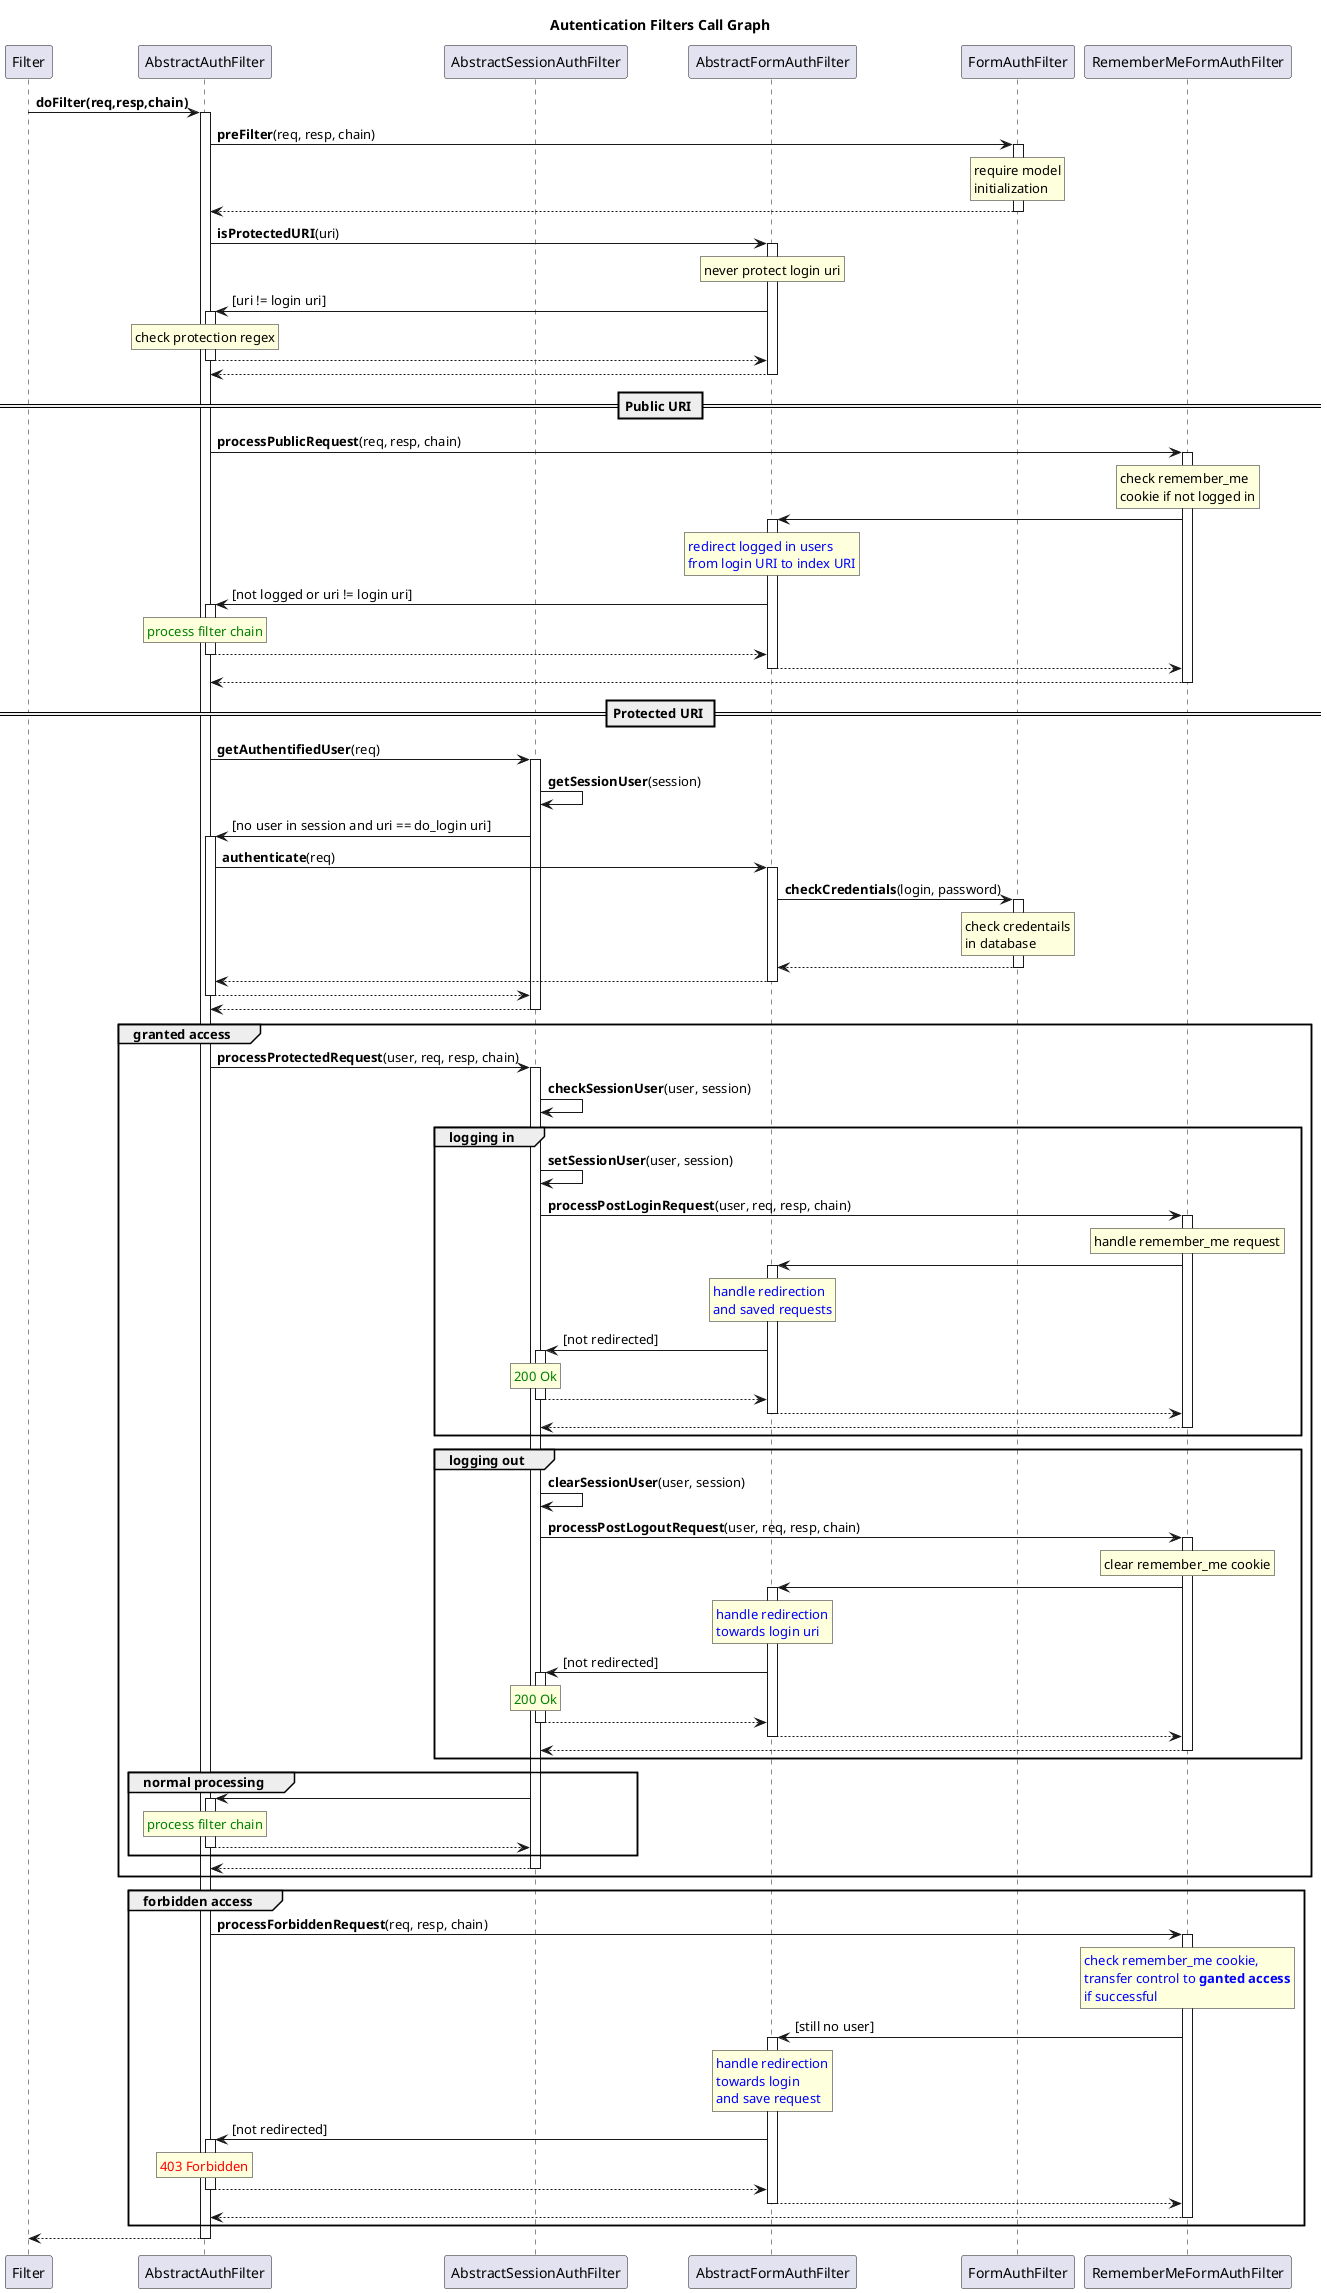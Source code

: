 @startuml
'autonumber
skinparam backgroundColor white
title
	Autentication Filters Call Graph
end title

participant Filter
participant AbstractAuthFilter
participant AbstractSessionAuthFilter
participant AbstractFormAuthFilter
participant FormAuthFilter
participant RememberMeFormAuthFilter

' initial call
Filter -> AbstractAuthFilter ++ : <b>doFilter(req,resp,chain)</b>

  ' pre filter
  AbstractAuthFilter -> FormAuthFilter ++ : <b>preFilter</b>(req, resp, chain)
    rnote over FormAuthFilter : require model\ninitialization
  return
  
  ' is protected
  AbstractAuthFilter -> AbstractFormAuthFilter : <b>isProtectedURI</b>(uri)
    activate AbstractFormAuthFilter
    rnote over AbstractFormAuthFilter : never protect login uri
    AbstractAuthFilter <- AbstractFormAuthFilter ++ : [uri != login uri]
      rnote over AbstractAuthFilter : check protection regex
    return
  return

  == Public URI ==

  AbstractAuthFilter -> RememberMeFormAuthFilter ++ : <b>processPublicRequest</b>(req, resp, chain)
    rnote over RememberMeFormAuthFilter : check remember_me\ncookie if not logged in
    RememberMeFormAuthFilter -> AbstractFormAuthFilter ++
      rnote over AbstractFormAuthFilter : <font color="blue">redirect logged in users</font>\n<font color="blue">from login URI to index URI</font>
      AbstractFormAuthFilter -> AbstractAuthFilter ++ : [not logged or uri != login uri]
        rnote over AbstractAuthFilter : <font color="green">process filter chain</font>
      return
    return
  return

== Protected URI ==

  AbstractAuthFilter -> AbstractSessionAuthFilter ++ : <b>getAuthentifiedUser</b>(req)
    AbstractSessionAuthFilter -> AbstractSessionAuthFilter : <b>getSessionUser</b>(session)
    AbstractSessionAuthFilter -> AbstractAuthFilter ++ : [no user in session and uri == do_login uri]
      AbstractAuthFilter -> AbstractFormAuthFilter ++ : <b>authenticate</b>(req)
        AbstractFormAuthFilter -> FormAuthFilter ++ : <b>checkCredentials</b>(login, password)
          rnote over FormAuthFilter : check credentails\nin database
        return
      return
    return
  return  

  group granted access
    AbstractAuthFilter -> AbstractSessionAuthFilter ++ : <b>processProtectedRequest</b>(user, req, resp, chain)
      AbstractSessionAuthFilter -> AbstractSessionAuthFilter : <b>checkSessionUser</b>(user, session)
      group logging in
        AbstractSessionAuthFilter -> AbstractSessionAuthFilter : <b>setSessionUser</b>(user, session)
        AbstractSessionAuthFilter -> RememberMeFormAuthFilter ++ : <b>processPostLoginRequest</b>(user, req, resp, chain)
          rnote over RememberMeFormAuthFilter : handle remember_me request
          AbstractFormAuthFilter <- RememberMeFormAuthFilter ++
            rnote over AbstractFormAuthFilter : <font color="blue">handle redirection</font>\n<font color="blue">and saved requests</font>
            AbstractFormAuthFilter -> AbstractSessionAuthFilter ++ : [not redirected]
              rnote over AbstractSessionAuthFilter : <font color="green">200 Ok</font>
            return
          return
        return
      end
      group logging out
        AbstractSessionAuthFilter -> AbstractSessionAuthFilter : <b>clearSessionUser</b>(user, session)
        AbstractSessionAuthFilter -> RememberMeFormAuthFilter ++ : <b>processPostLogoutRequest</b>(user, req, resp, chain)
          rnote over RememberMeFormAuthFilter : clear remember_me cookie
          AbstractFormAuthFilter <- RememberMeFormAuthFilter ++
            rnote over AbstractFormAuthFilter : <font color="blue">handle redirection</font>\n<font color="blue">towards login uri</font>
            AbstractSessionAuthFilter <- AbstractFormAuthFilter ++ : [not redirected]
              rnote over AbstractSessionAuthFilter : <font color="green">200 Ok</font>
            return
          return    
        return
      end
      group normal processing
        AbstractAuthFilter <- AbstractSessionAuthFilter ++
          rnote over AbstractAuthFilter : <font color="green">process filter chain</font>
        return
      end
    return
  end

  group forbidden access
    AbstractAuthFilter -> RememberMeFormAuthFilter ++ : <b>processForbiddenRequest</b>(req, resp, chain)
      rnote over RememberMeFormAuthFilter : <font color="blue">check remember_me cookie,</font>\n<font color="blue">transfer control to <b>ganted access</b></font>\n<font color="blue">if successful</font>
      AbstractFormAuthFilter <- RememberMeFormAuthFilter ++ : [still no user]
        rnote over AbstractFormAuthFilter : <font color="blue">handle redirection</font>\n<font color="blue">towards login</font>\n<font color="blue">and save request</font>
        AbstractAuthFilter <- AbstractFormAuthFilter ++ : [not redirected]
          rnote over AbstractAuthFilter : <font color="red">403 Forbidden</font>
        return
      return
    return
  end

return

@enduml
